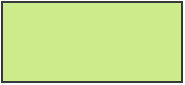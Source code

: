 <mxfile version="20.8.18" type="github">
  <diagram name="第 1 页" id="pdzEVK6jUSFTT0wO8p9g">
    <mxGraphModel dx="1132" dy="658" grid="1" gridSize="10" guides="1" tooltips="1" connect="1" arrows="1" fold="1" page="1" pageScale="1" pageWidth="827" pageHeight="1169" math="0" shadow="0">
      <root>
        <mxCell id="0" />
        <mxCell id="1" parent="0" />
        <mxCell id="8hFpuAEKn-PCfv81IIOs-1" value="" style="rounded=0;whiteSpace=wrap;html=1;fontSize=16;fillColor=#cdeb8b;strokeColor=#36393d;" vertex="1" parent="1">
          <mxGeometry x="324" y="40" width="90" height="40" as="geometry" />
        </mxCell>
      </root>
    </mxGraphModel>
  </diagram>
</mxfile>
